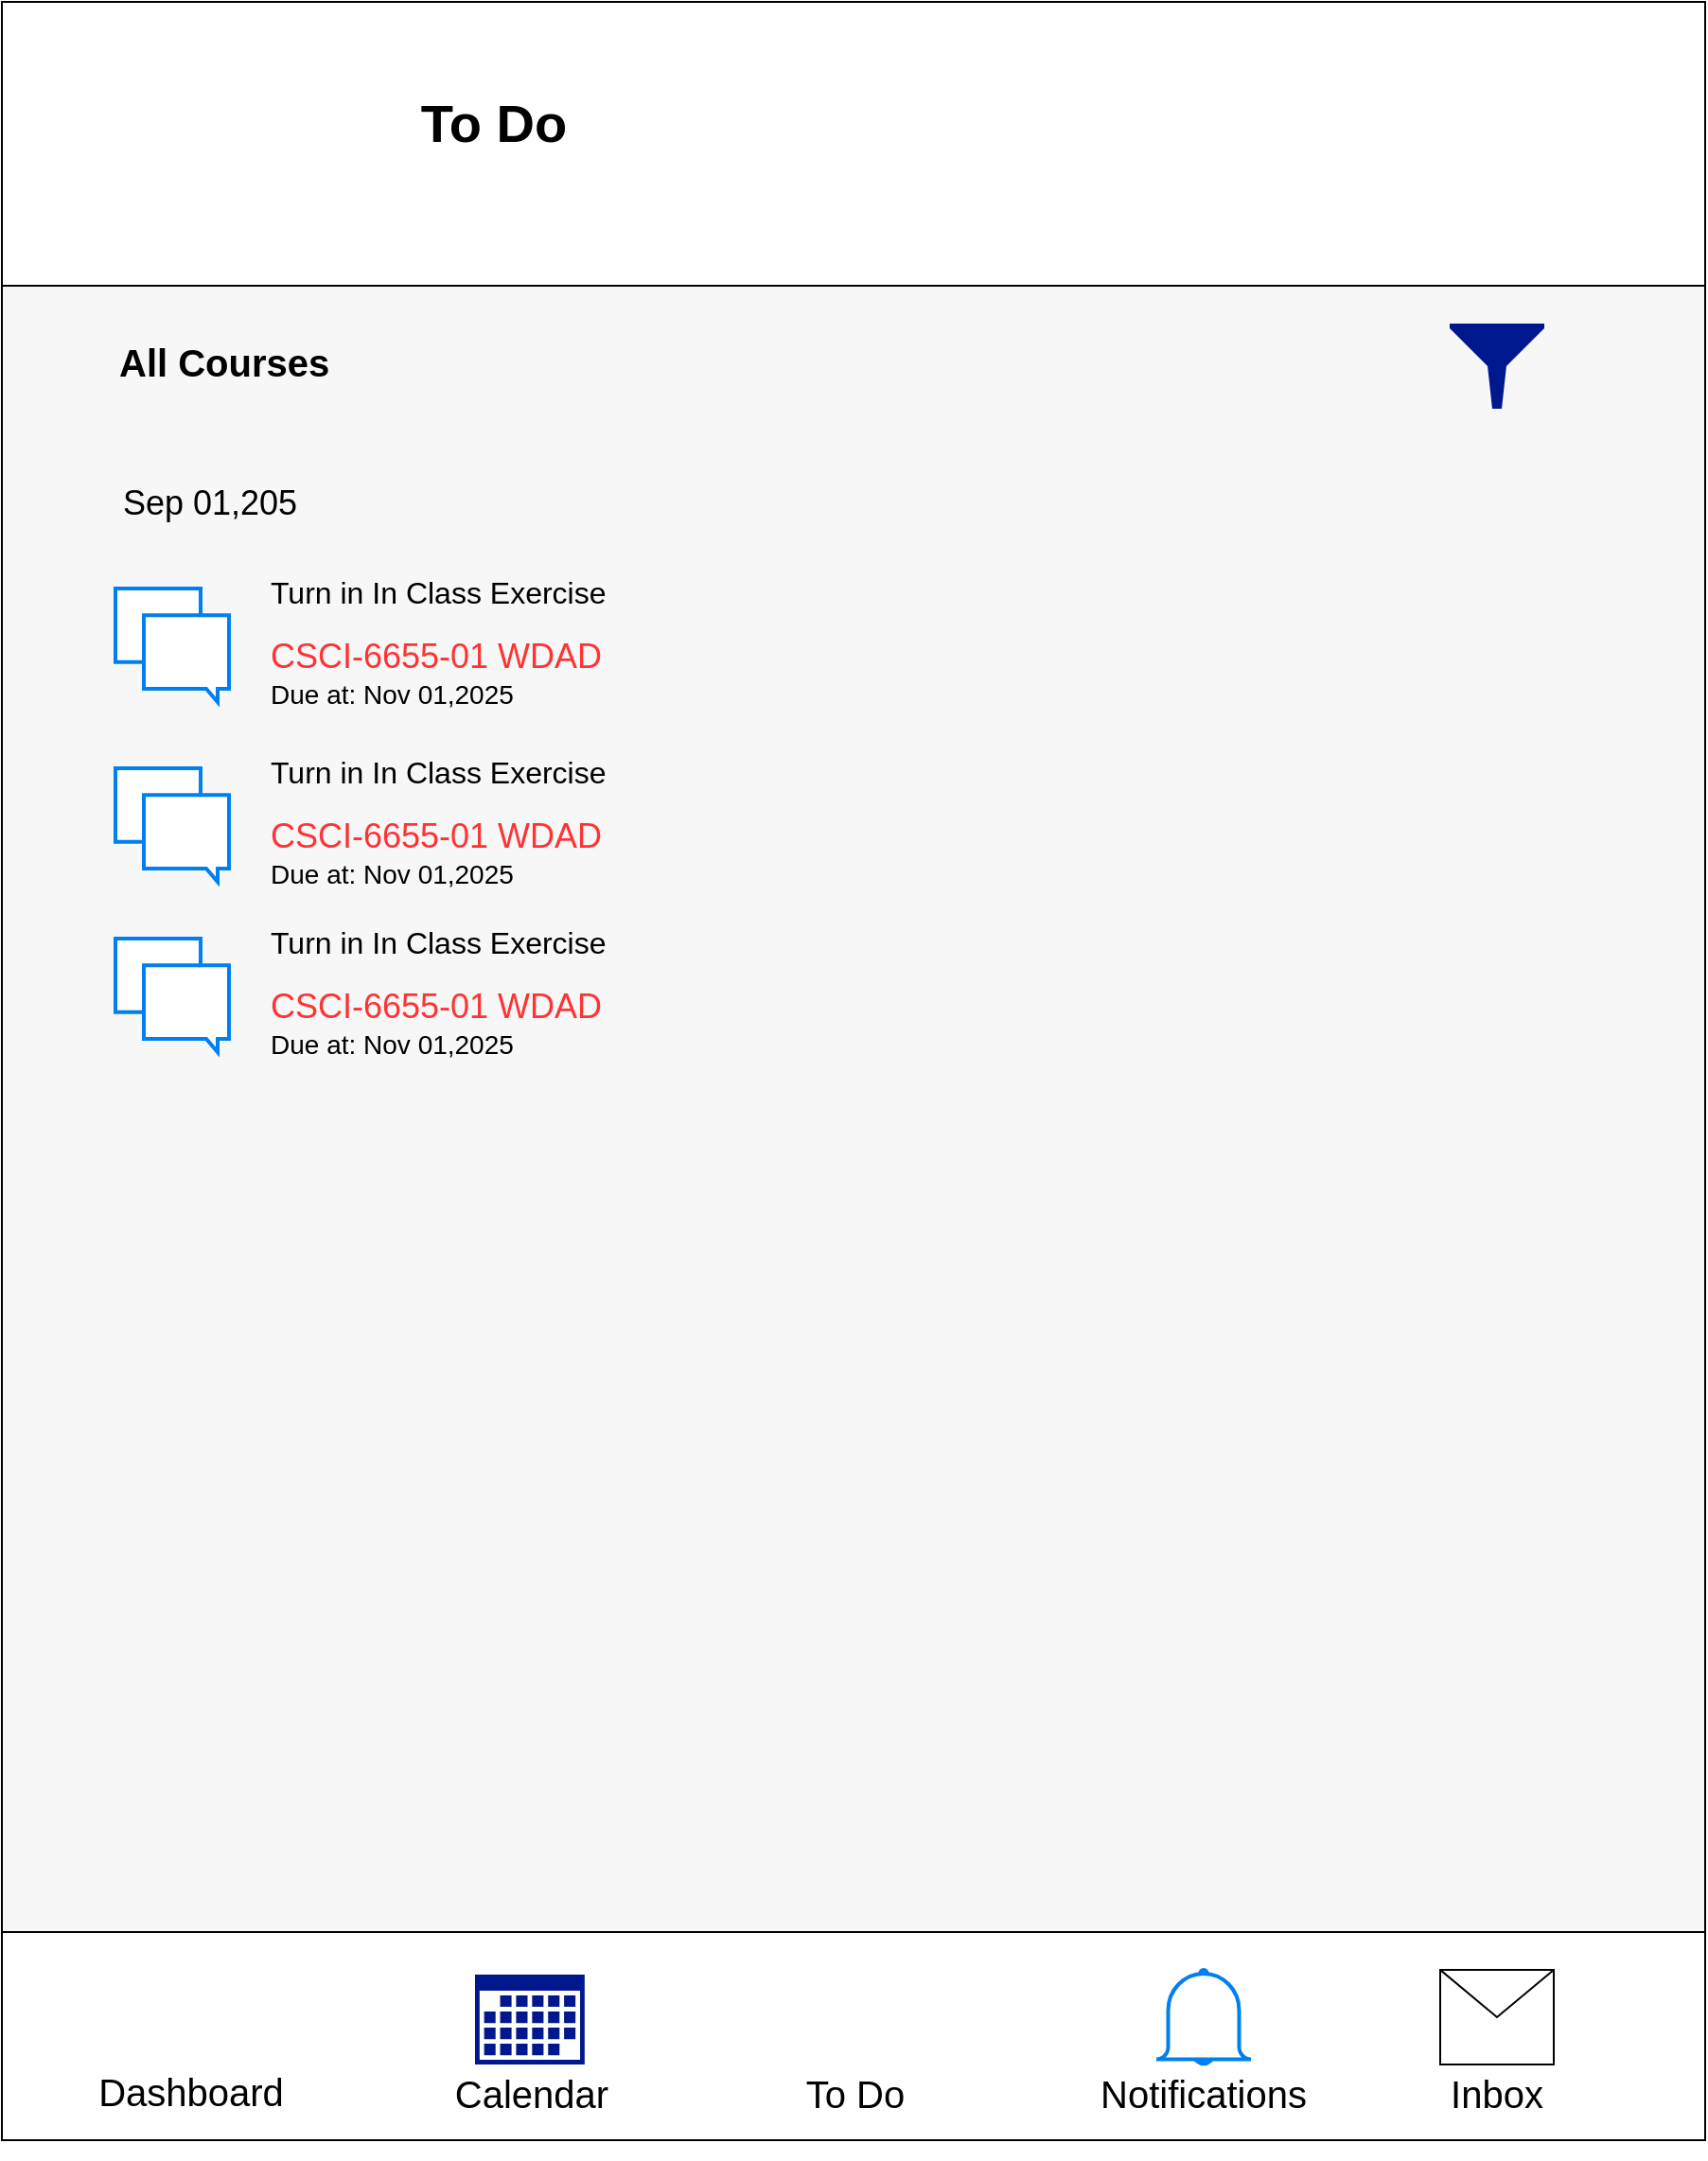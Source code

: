 <mxfile version="24.7.14">
  <diagram name="Page-1" id="RugzsWfEhtau8Z7cxlo9">
    <mxGraphModel dx="1434" dy="915" grid="1" gridSize="10" guides="1" tooltips="1" connect="1" arrows="1" fold="1" page="1" pageScale="1" pageWidth="900" pageHeight="1600" math="0" shadow="0">
      <root>
        <mxCell id="0" />
        <mxCell id="1" parent="0" />
        <mxCell id="jbkahnUD-mbLNmwx1Zta-57" value="" style="rounded=0;whiteSpace=wrap;html=1;fillColor=#F7F7F7;" parent="1" vertex="1">
          <mxGeometry y="150" width="900" height="870" as="geometry" />
        </mxCell>
        <mxCell id="jbkahnUD-mbLNmwx1Zta-58" value="" style="rounded=0;whiteSpace=wrap;html=1;" parent="1" vertex="1">
          <mxGeometry y="1020" width="900" height="110" as="geometry" />
        </mxCell>
        <mxCell id="jbkahnUD-mbLNmwx1Zta-56" value="" style="rounded=1;whiteSpace=wrap;html=1;arcSize=0;" parent="1" vertex="1">
          <mxGeometry width="900" height="150" as="geometry" />
        </mxCell>
        <mxCell id="jbkahnUD-mbLNmwx1Zta-1" value="" style="shape=image;html=1;verticalAlign=top;verticalLabelPosition=bottom;labelBackgroundColor=#ffffff;imageAspect=0;aspect=fixed;image=https://cdn4.iconfinder.com/data/icons/free-ui-set/200/line_3-24-128.png" parent="1" vertex="1">
          <mxGeometry x="30" width="128" height="128" as="geometry" />
        </mxCell>
        <mxCell id="jbkahnUD-mbLNmwx1Zta-2" value="&lt;font style=&quot;font-size: 28px;&quot;&gt;&lt;b&gt;To Do&lt;/b&gt;&lt;br&gt;&lt;/font&gt;" style="text;html=1;align=center;verticalAlign=middle;whiteSpace=wrap;rounded=0;" parent="1" vertex="1">
          <mxGeometry x="180" y="33.5" width="160" height="61" as="geometry" />
        </mxCell>
        <mxCell id="jbkahnUD-mbLNmwx1Zta-3" value="" style="shape=image;html=1;verticalAlign=top;verticalLabelPosition=bottom;labelBackgroundColor=#ffffff;imageAspect=0;aspect=fixed;image=https://cdn4.iconfinder.com/data/icons/essential-part-2/32/149-Menu-128.png" parent="1" vertex="1">
          <mxGeometry x="750" y="14" width="100" height="100" as="geometry" />
        </mxCell>
        <mxCell id="jbkahnUD-mbLNmwx1Zta-4" value="&lt;font style=&quot;font-size: 20px;&quot;&gt;&lt;b&gt;All Courses&lt;/b&gt;&lt;br&gt;&lt;/font&gt;" style="text;html=1;align=left;verticalAlign=middle;whiteSpace=wrap;rounded=0;" parent="1" vertex="1">
          <mxGeometry x="60" y="170" width="180" height="40" as="geometry" />
        </mxCell>
        <mxCell id="jbkahnUD-mbLNmwx1Zta-50" value="" style="shape=image;html=1;verticalAlign=top;verticalLabelPosition=bottom;labelBackgroundColor=#ffffff;imageAspect=0;aspect=fixed;image=https://cdn4.iconfinder.com/data/icons/48-bubbles/48/48.Dashboard-128.png" parent="1" vertex="1">
          <mxGeometry x="60" y="1027.5" width="80" height="80" as="geometry" />
        </mxCell>
        <mxCell id="jbkahnUD-mbLNmwx1Zta-51" value="" style="sketch=0;aspect=fixed;pointerEvents=1;shadow=0;dashed=0;html=1;strokeColor=none;labelPosition=center;verticalLabelPosition=bottom;verticalAlign=top;align=center;fillColor=#00188D;shape=mxgraph.mscae.enterprise.calendar" parent="1" vertex="1">
          <mxGeometry x="250" y="1042.5" width="57.92" height="47.5" as="geometry" />
        </mxCell>
        <mxCell id="jbkahnUD-mbLNmwx1Zta-52" value="" style="shape=image;html=1;verticalAlign=top;verticalLabelPosition=bottom;labelBackgroundColor=#ffffff;imageAspect=0;aspect=fixed;image=https://cdn4.iconfinder.com/data/icons/flat-business-3/512/Flat_business-40-128.png" parent="1" vertex="1">
          <mxGeometry x="424" y="1037" width="53" height="53" as="geometry" />
        </mxCell>
        <mxCell id="jbkahnUD-mbLNmwx1Zta-53" value="" style="html=1;verticalLabelPosition=bottom;align=center;labelBackgroundColor=#ffffff;verticalAlign=top;strokeWidth=2;strokeColor=#0080F0;shadow=0;dashed=0;shape=mxgraph.ios7.icons.bell;" parent="1" vertex="1">
          <mxGeometry x="610" y="1040" width="50" height="50" as="geometry" />
        </mxCell>
        <mxCell id="jbkahnUD-mbLNmwx1Zta-54" value="" style="shape=message;html=1;html=1;outlineConnect=0;labelPosition=center;verticalLabelPosition=bottom;align=center;verticalAlign=top;" parent="1" vertex="1">
          <mxGeometry x="760" y="1040" width="60" height="50" as="geometry" />
        </mxCell>
        <mxCell id="jbkahnUD-mbLNmwx1Zta-59" value="&lt;div style=&quot;font-size: 18px;&quot;&gt;&lt;font style=&quot;font-size: 20px;&quot;&gt;Dashboard&lt;/font&gt;&lt;/div&gt;" style="text;html=1;align=center;verticalAlign=middle;whiteSpace=wrap;rounded=0;" parent="1" vertex="1">
          <mxGeometry x="25" y="1070" width="150" height="70" as="geometry" />
        </mxCell>
        <mxCell id="jbkahnUD-mbLNmwx1Zta-60" value="&lt;div&gt;&lt;font style=&quot;font-size: 20px;&quot;&gt;Calendar&lt;/font&gt;&lt;/div&gt;" style="text;html=1;align=center;verticalAlign=middle;whiteSpace=wrap;rounded=0;" parent="1" vertex="1">
          <mxGeometry x="250" y="1090" width="60" height="30" as="geometry" />
        </mxCell>
        <mxCell id="jbkahnUD-mbLNmwx1Zta-61" value="&lt;font style=&quot;font-size: 20px;&quot;&gt;To Do&lt;br&gt;&lt;/font&gt;" style="text;html=1;align=center;verticalAlign=middle;whiteSpace=wrap;rounded=0;" parent="1" vertex="1">
          <mxGeometry x="420.5" y="1090" width="60" height="30" as="geometry" />
        </mxCell>
        <mxCell id="jbkahnUD-mbLNmwx1Zta-62" value="&lt;font style=&quot;font-size: 20px;&quot;&gt;Notifications&lt;/font&gt;" style="text;html=1;align=center;verticalAlign=middle;whiteSpace=wrap;rounded=0;" parent="1" vertex="1">
          <mxGeometry x="605" y="1090" width="60" height="30" as="geometry" />
        </mxCell>
        <mxCell id="jbkahnUD-mbLNmwx1Zta-63" value="&lt;font style=&quot;font-size: 20px;&quot;&gt;Inbox&lt;/font&gt;" style="text;html=1;align=center;verticalAlign=middle;whiteSpace=wrap;rounded=0;" parent="1" vertex="1">
          <mxGeometry x="760" y="1090" width="60" height="30" as="geometry" />
        </mxCell>
        <mxCell id="pMak5c9n9TLa72J1onJ--1" value="" style="sketch=0;aspect=fixed;pointerEvents=1;shadow=0;dashed=0;html=1;strokeColor=none;labelPosition=center;verticalLabelPosition=bottom;verticalAlign=top;align=center;fillColor=#00188D;shape=mxgraph.mscae.enterprise.filter" vertex="1" parent="1">
          <mxGeometry x="765" y="170" width="50" height="45" as="geometry" />
        </mxCell>
        <mxCell id="pMak5c9n9TLa72J1onJ--4" value="&lt;font style=&quot;font-size: 18px;&quot;&gt;Sep 01,205&lt;br&gt;&lt;/font&gt;" style="text;html=1;align=center;verticalAlign=middle;whiteSpace=wrap;rounded=0;" vertex="1" parent="1">
          <mxGeometry x="50" y="250" width="120" height="30" as="geometry" />
        </mxCell>
        <mxCell id="pMak5c9n9TLa72J1onJ--5" value="" style="group" vertex="1" connectable="0" parent="1">
          <mxGeometry x="60" y="305" width="685" height="65" as="geometry" />
        </mxCell>
        <mxCell id="pMak5c9n9TLa72J1onJ--2" value="" style="html=1;verticalLabelPosition=bottom;align=center;labelBackgroundColor=#ffffff;verticalAlign=top;strokeWidth=2;strokeColor=#0080F0;shadow=0;dashed=0;shape=mxgraph.ios7.icons.messages;" vertex="1" parent="pMak5c9n9TLa72J1onJ--5">
          <mxGeometry y="5" width="60" height="60" as="geometry" />
        </mxCell>
        <mxCell id="pMak5c9n9TLa72J1onJ--3" value="&lt;div&gt;&lt;font style=&quot;font-size: 16px;&quot;&gt;Turn in In Class Exercise&lt;/font&gt;&lt;/div&gt;&lt;br&gt;&lt;div&gt;&lt;font color=&quot;#ff3333&quot; style=&quot;font-size: 18px;&quot;&gt;CSCI-6655-01 WDAD&lt;/font&gt;&lt;/div&gt;&lt;div&gt;&lt;font style=&quot;font-size: 14px;&quot;&gt;Due at: Nov 01,2025&lt;/font&gt;&lt;br&gt;&lt;/div&gt;" style="text;html=1;align=left;verticalAlign=middle;whiteSpace=wrap;rounded=0;" vertex="1" parent="pMak5c9n9TLa72J1onJ--5">
          <mxGeometry x="80" width="605" height="65" as="geometry" />
        </mxCell>
        <mxCell id="pMak5c9n9TLa72J1onJ--6" value="" style="group" vertex="1" connectable="0" parent="1">
          <mxGeometry x="60" y="490" width="685" height="65" as="geometry" />
        </mxCell>
        <mxCell id="pMak5c9n9TLa72J1onJ--7" value="" style="html=1;verticalLabelPosition=bottom;align=center;labelBackgroundColor=#ffffff;verticalAlign=top;strokeWidth=2;strokeColor=#0080F0;shadow=0;dashed=0;shape=mxgraph.ios7.icons.messages;" vertex="1" parent="pMak5c9n9TLa72J1onJ--6">
          <mxGeometry y="5" width="60" height="60" as="geometry" />
        </mxCell>
        <mxCell id="pMak5c9n9TLa72J1onJ--8" value="&lt;div&gt;&lt;font style=&quot;font-size: 16px;&quot;&gt;Turn in In Class Exercise&lt;/font&gt;&lt;/div&gt;&lt;br&gt;&lt;div&gt;&lt;font color=&quot;#ff3333&quot; style=&quot;font-size: 18px;&quot;&gt;CSCI-6655-01 WDAD&lt;/font&gt;&lt;/div&gt;&lt;div&gt;&lt;font style=&quot;font-size: 14px;&quot;&gt;Due at: Nov 01,2025&lt;/font&gt;&lt;br&gt;&lt;/div&gt;" style="text;html=1;align=left;verticalAlign=middle;whiteSpace=wrap;rounded=0;" vertex="1" parent="pMak5c9n9TLa72J1onJ--6">
          <mxGeometry x="80" width="605" height="65" as="geometry" />
        </mxCell>
        <mxCell id="pMak5c9n9TLa72J1onJ--9" value="" style="group" vertex="1" connectable="0" parent="1">
          <mxGeometry x="60" y="400" width="685" height="65" as="geometry" />
        </mxCell>
        <mxCell id="pMak5c9n9TLa72J1onJ--10" value="" style="html=1;verticalLabelPosition=bottom;align=center;labelBackgroundColor=#ffffff;verticalAlign=top;strokeWidth=2;strokeColor=#0080F0;shadow=0;dashed=0;shape=mxgraph.ios7.icons.messages;" vertex="1" parent="pMak5c9n9TLa72J1onJ--9">
          <mxGeometry y="5" width="60" height="60" as="geometry" />
        </mxCell>
        <mxCell id="pMak5c9n9TLa72J1onJ--11" value="&lt;div&gt;&lt;font style=&quot;font-size: 16px;&quot;&gt;Turn in In Class Exercise&lt;/font&gt;&lt;/div&gt;&lt;br&gt;&lt;div&gt;&lt;font color=&quot;#ff3333&quot; style=&quot;font-size: 18px;&quot;&gt;CSCI-6655-01 WDAD&lt;/font&gt;&lt;/div&gt;&lt;div&gt;&lt;font style=&quot;font-size: 14px;&quot;&gt;Due at: Nov 01,2025&lt;/font&gt;&lt;br&gt;&lt;/div&gt;" style="text;html=1;align=left;verticalAlign=middle;whiteSpace=wrap;rounded=0;" vertex="1" parent="pMak5c9n9TLa72J1onJ--9">
          <mxGeometry x="80" width="605" height="65" as="geometry" />
        </mxCell>
      </root>
    </mxGraphModel>
  </diagram>
</mxfile>
